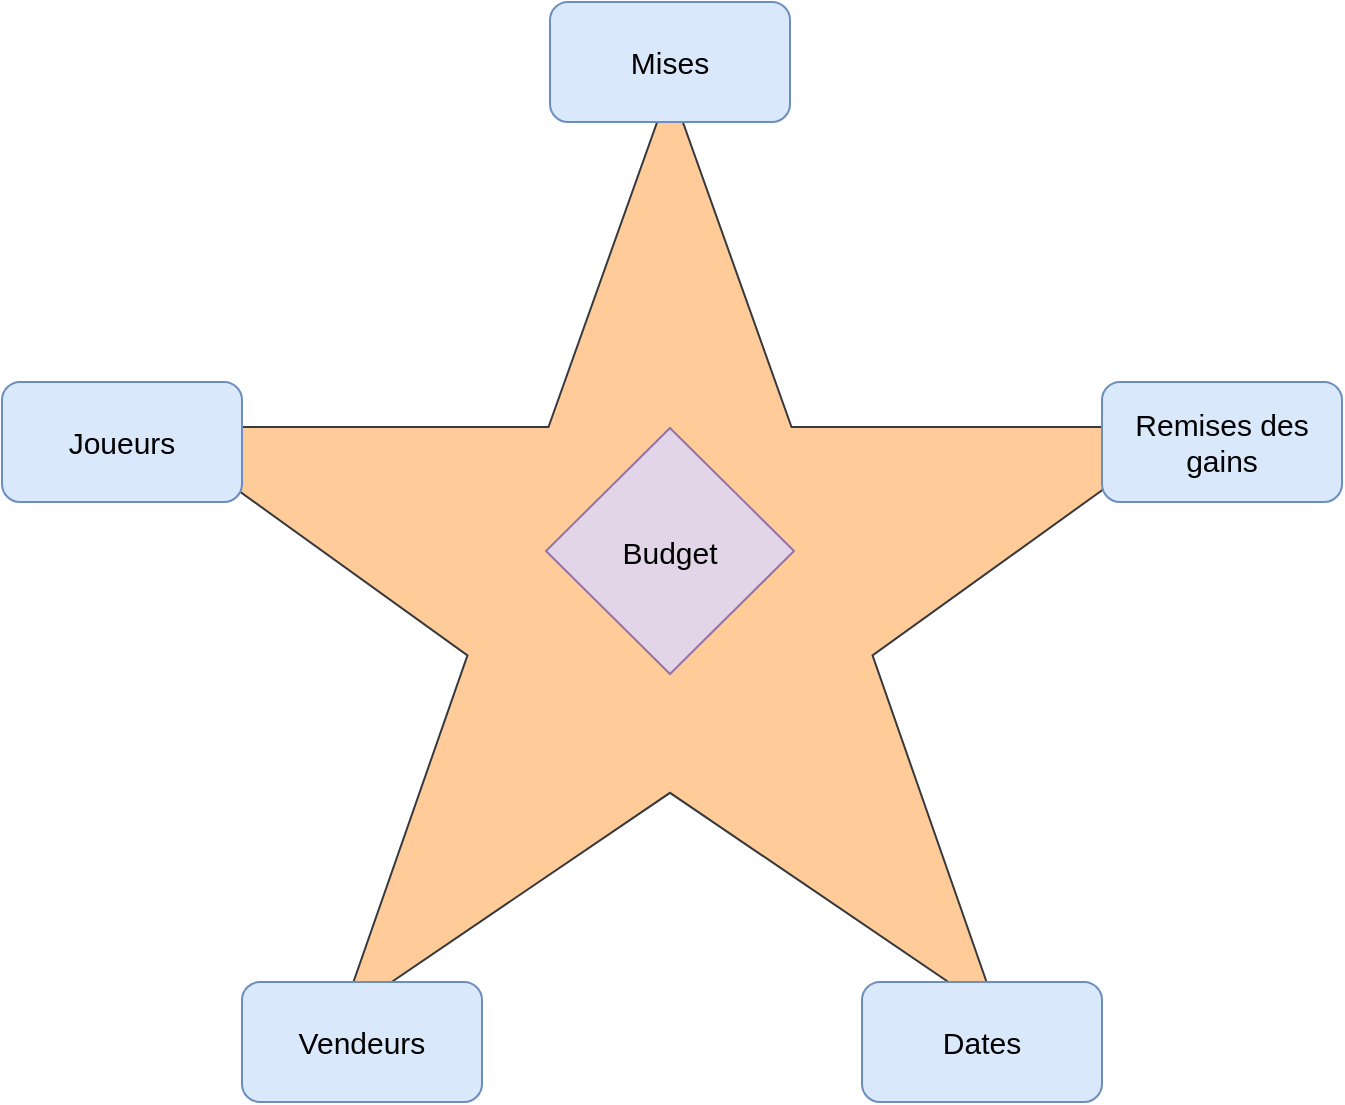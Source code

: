 <mxfile version="13.8.1" type="device" pages="3"><diagram id="HJB_dLtfTR3FHXt50hab" name="Page-1"><mxGraphModel dx="1422" dy="776" grid="1" gridSize="10" guides="1" tooltips="1" connect="1" arrows="1" fold="1" page="1" pageScale="1" pageWidth="827" pageHeight="1169" math="0" shadow="0"><root><mxCell id="0"/><mxCell id="1" parent="0"/><mxCell id="ks443IaoIHb-86FTE6MJ-1" value="" style="verticalLabelPosition=bottom;verticalAlign=top;html=1;shape=mxgraph.basic.star;fillColor=#ffcc99;strokeColor=#36393d;" parent="1" vertex="1"><mxGeometry x="154" y="352" width="520" height="465" as="geometry"/></mxCell><mxCell id="ks443IaoIHb-86FTE6MJ-3" value="Joueurs" style="rounded=1;whiteSpace=wrap;html=1;fontSize=15;fillColor=#dae8fc;strokeColor=#6c8ebf;" parent="1" vertex="1"><mxGeometry x="80" y="500" width="120" height="60" as="geometry"/></mxCell><mxCell id="ks443IaoIHb-86FTE6MJ-4" value="&lt;font style=&quot;font-size: 15px&quot;&gt;Remises des gains&lt;br&gt;&lt;/font&gt;" style="rounded=1;whiteSpace=wrap;html=1;fillColor=#dae8fc;strokeColor=#6c8ebf;" parent="1" vertex="1"><mxGeometry x="630" y="500" width="120" height="60" as="geometry"/></mxCell><mxCell id="ks443IaoIHb-86FTE6MJ-5" value="&lt;span style=&quot;font-size: 15px&quot;&gt;Mises&lt;/span&gt;" style="rounded=1;whiteSpace=wrap;html=1;fillColor=#dae8fc;strokeColor=#6c8ebf;" parent="1" vertex="1"><mxGeometry x="354" y="310" width="120" height="60" as="geometry"/></mxCell><mxCell id="ks443IaoIHb-86FTE6MJ-6" value="Vendeurs" style="rounded=1;whiteSpace=wrap;html=1;fontSize=15;fillColor=#dae8fc;strokeColor=#6c8ebf;" parent="1" vertex="1"><mxGeometry x="200" y="800" width="120" height="60" as="geometry"/></mxCell><mxCell id="ks443IaoIHb-86FTE6MJ-7" value="Dates" style="rounded=1;whiteSpace=wrap;html=1;fontSize=15;fillColor=#dae8fc;strokeColor=#6c8ebf;" parent="1" vertex="1"><mxGeometry x="510" y="800" width="120" height="60" as="geometry"/></mxCell><mxCell id="ks443IaoIHb-86FTE6MJ-8" value="Budget" style="rhombus;whiteSpace=wrap;html=1;fontSize=15;fillColor=#e1d5e7;strokeColor=#9673a6;" parent="1" vertex="1"><mxGeometry x="352" y="523" width="124" height="123" as="geometry"/></mxCell></root></mxGraphModel></diagram><diagram id="0-Fn6k_rtyeTClOeep3B" name="depot"><mxGraphModel dx="1422" dy="776" grid="1" gridSize="10" guides="1" tooltips="1" connect="1" arrows="1" fold="1" page="1" pageScale="1" pageWidth="827" pageHeight="1169" math="0" shadow="0"><root><mxCell id="gg4Fp_E7D9b72CZHn8bI-0"/><mxCell id="gg4Fp_E7D9b72CZHn8bI-1" parent="gg4Fp_E7D9b72CZHn8bI-0"/><mxCell id="gg4Fp_E7D9b72CZHn8bI-84" style="rounded=0;orthogonalLoop=1;jettySize=auto;html=1;entryX=1;entryY=0;entryDx=0;entryDy=0;endArrow=none;endFill=0;exitX=0.25;exitY=0;exitDx=0;exitDy=0;" parent="gg4Fp_E7D9b72CZHn8bI-1" source="gg4Fp_E7D9b72CZHn8bI-2" target="gg4Fp_E7D9b72CZHn8bI-25" edge="1"><mxGeometry relative="1" as="geometry"><mxPoint x="345" y="429" as="sourcePoint"/></mxGeometry></mxCell><mxCell id="gg4Fp_E7D9b72CZHn8bI-85" style="rounded=0;orthogonalLoop=1;jettySize=auto;html=1;exitX=0.75;exitY=0;exitDx=0;exitDy=0;entryX=0;entryY=0;entryDx=0;entryDy=0;endArrow=none;endFill=0;" parent="gg4Fp_E7D9b72CZHn8bI-1" source="gg4Fp_E7D9b72CZHn8bI-2" target="gg4Fp_E7D9b72CZHn8bI-56" edge="1"><mxGeometry relative="1" as="geometry"/></mxCell><mxCell id="gg4Fp_E7D9b72CZHn8bI-63" value="Date" style="swimlane;fontStyle=0;childLayout=stackLayout;horizontal=1;startSize=26;fillColor=#d0cee2;horizontalStack=0;resizeParent=1;resizeParentMax=0;resizeLast=0;collapsible=1;marginBottom=0;strokeColor=#56517e;" parent="gg4Fp_E7D9b72CZHn8bI-1" vertex="1"><mxGeometry x="620" y="750" width="190" height="234" as="geometry"/></mxCell><mxCell id="gg4Fp_E7D9b72CZHn8bI-66" value="ID Date (PK)" style="text;strokeColor=none;fillColor=none;align=left;verticalAlign=top;spacingLeft=4;spacingRight=4;overflow=hidden;rotatable=0;points=[[0,0.5],[1,0.5]];portConstraint=eastwest;" parent="gg4Fp_E7D9b72CZHn8bI-63" vertex="1"><mxGeometry y="26" width="190" height="26" as="geometry"/></mxCell><mxCell id="gg4Fp_E7D9b72CZHn8bI-4" value="Secondes" style="text;strokeColor=none;fillColor=none;align=left;verticalAlign=top;spacingLeft=4;spacingRight=4;overflow=hidden;rotatable=0;points=[[0,0.5],[1,0.5]];portConstraint=eastwest;" parent="gg4Fp_E7D9b72CZHn8bI-63" vertex="1"><mxGeometry y="52" width="190" height="26" as="geometry"/></mxCell><mxCell id="gg4Fp_E7D9b72CZHn8bI-73" value="Minutes" style="text;strokeColor=none;fillColor=none;align=left;verticalAlign=top;spacingLeft=4;spacingRight=4;overflow=hidden;rotatable=0;points=[[0,0.5],[1,0.5]];portConstraint=eastwest;" parent="gg4Fp_E7D9b72CZHn8bI-63" vertex="1"><mxGeometry y="78" width="190" height="26" as="geometry"/></mxCell><mxCell id="gg4Fp_E7D9b72CZHn8bI-74" value="Heures" style="text;strokeColor=none;fillColor=none;align=left;verticalAlign=top;spacingLeft=4;spacingRight=4;overflow=hidden;rotatable=0;points=[[0,0.5],[1,0.5]];portConstraint=eastwest;" parent="gg4Fp_E7D9b72CZHn8bI-63" vertex="1"><mxGeometry y="104" width="190" height="26" as="geometry"/></mxCell><mxCell id="gg4Fp_E7D9b72CZHn8bI-75" value="Jour" style="text;strokeColor=none;fillColor=none;align=left;verticalAlign=top;spacingLeft=4;spacingRight=4;overflow=hidden;rotatable=0;points=[[0,0.5],[1,0.5]];portConstraint=eastwest;" parent="gg4Fp_E7D9b72CZHn8bI-63" vertex="1"><mxGeometry y="130" width="190" height="26" as="geometry"/></mxCell><mxCell id="gg4Fp_E7D9b72CZHn8bI-5" value="Mois" style="text;strokeColor=none;fillColor=none;align=left;verticalAlign=top;spacingLeft=4;spacingRight=4;overflow=hidden;rotatable=0;points=[[0,0.5],[1,0.5]];portConstraint=eastwest;" parent="gg4Fp_E7D9b72CZHn8bI-63" vertex="1"><mxGeometry y="156" width="190" height="26" as="geometry"/></mxCell><mxCell id="gg4Fp_E7D9b72CZHn8bI-67" value="Année" style="text;strokeColor=none;fillColor=none;align=left;verticalAlign=top;spacingLeft=4;spacingRight=4;overflow=hidden;rotatable=0;points=[[0,0.5],[1,0.5]];portConstraint=eastwest;" parent="gg4Fp_E7D9b72CZHn8bI-63" vertex="1"><mxGeometry y="182" width="190" height="26" as="geometry"/></mxCell><mxCell id="gg4Fp_E7D9b72CZHn8bI-78" value="Fuseau" style="text;strokeColor=none;fillColor=none;align=left;verticalAlign=top;spacingLeft=4;spacingRight=4;overflow=hidden;rotatable=0;points=[[0,0.5],[1,0.5]];portConstraint=eastwest;" parent="gg4Fp_E7D9b72CZHn8bI-63" vertex="1"><mxGeometry y="208" width="190" height="26" as="geometry"/></mxCell><mxCell id="gg4Fp_E7D9b72CZHn8bI-82" style="rounded=0;orthogonalLoop=1;jettySize=auto;html=1;entryX=1;entryY=0;entryDx=0;entryDy=0;endArrow=none;endFill=0;exitX=0.25;exitY=1;exitDx=0;exitDy=0;exitPerimeter=0;" parent="gg4Fp_E7D9b72CZHn8bI-1" source="gg4Fp_E7D9b72CZHn8bI-22" target="gg4Fp_E7D9b72CZHn8bI-42" edge="1"><mxGeometry relative="1" as="geometry"/></mxCell><mxCell id="gg4Fp_E7D9b72CZHn8bI-83" style="rounded=0;orthogonalLoop=1;jettySize=auto;html=1;entryX=0;entryY=0;entryDx=0;entryDy=0;endArrow=none;endFill=0;exitX=0.746;exitY=1;exitDx=0;exitDy=0;exitPerimeter=0;" parent="gg4Fp_E7D9b72CZHn8bI-1" source="gg4Fp_E7D9b72CZHn8bI-22" target="gg4Fp_E7D9b72CZHn8bI-63" edge="1"><mxGeometry relative="1" as="geometry"/></mxCell><mxCell id="gg4Fp_E7D9b72CZHn8bI-42" value="Promotion" style="swimlane;fontStyle=0;childLayout=stackLayout;horizontal=1;startSize=26;fillColor=#d0cee2;horizontalStack=0;resizeParent=1;resizeParentMax=0;resizeLast=0;collapsible=1;marginBottom=0;strokeColor=#56517e;" parent="gg4Fp_E7D9b72CZHn8bI-1" vertex="1"><mxGeometry x="40" y="750" width="190" height="182" as="geometry"/></mxCell><mxCell id="gg4Fp_E7D9b72CZHn8bI-52" value="ID Promotion (PK)" style="text;strokeColor=none;fillColor=none;align=left;verticalAlign=top;spacingLeft=4;spacingRight=4;overflow=hidden;rotatable=0;points=[[0,0.5],[1,0.5]];portConstraint=eastwest;" parent="gg4Fp_E7D9b72CZHn8bI-42" vertex="1"><mxGeometry y="26" width="190" height="26" as="geometry"/></mxCell><mxCell id="gg4Fp_E7D9b72CZHn8bI-9" value="Nom" style="text;strokeColor=none;fillColor=none;align=left;verticalAlign=top;spacingLeft=4;spacingRight=4;overflow=hidden;rotatable=0;points=[[0,0.5],[1,0.5]];portConstraint=eastwest;" parent="gg4Fp_E7D9b72CZHn8bI-42" vertex="1"><mxGeometry y="52" width="190" height="26" as="geometry"/></mxCell><mxCell id="gg4Fp_E7D9b72CZHn8bI-53" value="Reduction" style="text;strokeColor=none;fillColor=none;align=left;verticalAlign=top;spacingLeft=4;spacingRight=4;overflow=hidden;rotatable=0;points=[[0,0.5],[1,0.5]];portConstraint=eastwest;" parent="gg4Fp_E7D9b72CZHn8bI-42" vertex="1"><mxGeometry y="78" width="190" height="26" as="geometry"/></mxCell><mxCell id="gg4Fp_E7D9b72CZHn8bI-68" value="Type Reduction" style="text;strokeColor=none;fillColor=none;align=left;verticalAlign=top;spacingLeft=4;spacingRight=4;overflow=hidden;rotatable=0;points=[[0,0.5],[1,0.5]];portConstraint=eastwest;" parent="gg4Fp_E7D9b72CZHn8bI-42" vertex="1"><mxGeometry y="104" width="190" height="26" as="geometry"/></mxCell><mxCell id="gg4Fp_E7D9b72CZHn8bI-54" value="Date Début" style="text;strokeColor=none;fillColor=none;align=left;verticalAlign=top;spacingLeft=4;spacingRight=4;overflow=hidden;rotatable=0;points=[[0,0.5],[1,0.5]];portConstraint=eastwest;" parent="gg4Fp_E7D9b72CZHn8bI-42" vertex="1"><mxGeometry y="130" width="190" height="26" as="geometry"/></mxCell><mxCell id="gg4Fp_E7D9b72CZHn8bI-55" value="Date Fin" style="text;strokeColor=none;fillColor=none;align=left;verticalAlign=top;spacingLeft=4;spacingRight=4;overflow=hidden;rotatable=0;points=[[0,0.5],[1,0.5]];portConstraint=eastwest;" parent="gg4Fp_E7D9b72CZHn8bI-42" vertex="1"><mxGeometry y="156" width="190" height="26" as="geometry"/></mxCell><mxCell id="gg4Fp_E7D9b72CZHn8bI-2" value="Depot" style="swimlane;fontStyle=0;childLayout=stackLayout;horizontal=1;startSize=26;fillColor=#fad7ac;horizontalStack=0;resizeParent=1;resizeParentMax=0;resizeLast=0;collapsible=1;marginBottom=0;strokeColor=#b46504;" parent="gg4Fp_E7D9b72CZHn8bI-1" vertex="1"><mxGeometry x="319" y="507" width="190" height="156" as="geometry"/></mxCell><mxCell id="gg4Fp_E7D9b72CZHn8bI-3" value="ID Date (FK)" style="text;strokeColor=none;fillColor=none;align=left;verticalAlign=top;spacingLeft=4;spacingRight=4;overflow=hidden;rotatable=0;points=[[0,0.5],[1,0.5]];portConstraint=eastwest;" parent="gg4Fp_E7D9b72CZHn8bI-2" vertex="1"><mxGeometry y="26" width="190" height="26" as="geometry"/></mxCell><mxCell id="gg4Fp_E7D9b72CZHn8bI-8" value="ID Promotion (FK)" style="text;strokeColor=none;fillColor=none;align=left;verticalAlign=top;spacingLeft=4;spacingRight=4;overflow=hidden;rotatable=0;points=[[0,0.5],[1,0.5]];portConstraint=eastwest;" parent="gg4Fp_E7D9b72CZHn8bI-2" vertex="1"><mxGeometry y="52" width="190" height="26" as="geometry"/></mxCell><mxCell id="gg4Fp_E7D9b72CZHn8bI-11" value="ID TypePaiement (FK)" style="text;strokeColor=none;fillColor=none;align=left;verticalAlign=top;spacingLeft=4;spacingRight=4;overflow=hidden;rotatable=0;points=[[0,0.5],[1,0.5]];portConstraint=eastwest;" parent="gg4Fp_E7D9b72CZHn8bI-2" vertex="1"><mxGeometry y="78" width="190" height="26" as="geometry"/></mxCell><mxCell id="gg4Fp_E7D9b72CZHn8bI-10" value="ID Joueur (FK)" style="text;strokeColor=none;fillColor=none;align=left;verticalAlign=top;spacingLeft=4;spacingRight=4;overflow=hidden;rotatable=0;points=[[0,0.5],[1,0.5]];portConstraint=eastwest;" parent="gg4Fp_E7D9b72CZHn8bI-2" vertex="1"><mxGeometry y="104" width="190" height="26" as="geometry"/></mxCell><mxCell id="gg4Fp_E7D9b72CZHn8bI-22" value="Quantité" style="text;strokeColor=none;fillColor=none;align=left;verticalAlign=top;spacingLeft=4;spacingRight=4;overflow=hidden;rotatable=0;points=[[0,0.5],[1,0.5]];portConstraint=eastwest;" parent="gg4Fp_E7D9b72CZHn8bI-2" vertex="1"><mxGeometry y="130" width="190" height="26" as="geometry"/></mxCell><mxCell id="gg4Fp_E7D9b72CZHn8bI-25" value="Joueur" style="swimlane;fontStyle=0;childLayout=stackLayout;horizontal=1;startSize=26;fillColor=#d0cee2;horizontalStack=0;resizeParent=1;resizeParentMax=0;resizeLast=0;collapsible=1;marginBottom=0;strokeColor=#56517e;" parent="gg4Fp_E7D9b72CZHn8bI-1" vertex="1"><mxGeometry x="40" y="221" width="170" height="364" as="geometry"/></mxCell><mxCell id="gg4Fp_E7D9b72CZHn8bI-31" value="ID Joueur (PK)" style="text;strokeColor=none;fillColor=none;align=left;verticalAlign=top;spacingLeft=4;spacingRight=4;overflow=hidden;rotatable=0;points=[[0,0.5],[1,0.5]];portConstraint=eastwest;" parent="gg4Fp_E7D9b72CZHn8bI-25" vertex="1"><mxGeometry y="26" width="170" height="26" as="geometry"/></mxCell><mxCell id="gg4Fp_E7D9b72CZHn8bI-80" value="Nom" style="text;strokeColor=none;fillColor=none;align=left;verticalAlign=top;spacingLeft=4;spacingRight=4;overflow=hidden;rotatable=0;points=[[0,0.5],[1,0.5]];portConstraint=eastwest;" parent="gg4Fp_E7D9b72CZHn8bI-25" vertex="1"><mxGeometry y="52" width="170" height="26" as="geometry"/></mxCell><mxCell id="gg4Fp_E7D9b72CZHn8bI-79" value="Prénom" style="text;strokeColor=none;fillColor=none;align=left;verticalAlign=top;spacingLeft=4;spacingRight=4;overflow=hidden;rotatable=0;points=[[0,0.5],[1,0.5]];portConstraint=eastwest;" parent="gg4Fp_E7D9b72CZHn8bI-25" vertex="1"><mxGeometry y="78" width="170" height="26" as="geometry"/></mxCell><mxCell id="gg4Fp_E7D9b72CZHn8bI-81" value="Pseudo" style="text;strokeColor=none;fillColor=none;align=left;verticalAlign=top;spacingLeft=4;spacingRight=4;overflow=hidden;rotatable=0;points=[[0,0.5],[1,0.5]];portConstraint=eastwest;" parent="gg4Fp_E7D9b72CZHn8bI-25" vertex="1"><mxGeometry y="104" width="170" height="26" as="geometry"/></mxCell><mxCell id="gg4Fp_E7D9b72CZHn8bI-21" value="Type //Normal - VIP" style="text;strokeColor=none;fillColor=none;align=left;verticalAlign=top;spacingLeft=4;spacingRight=4;overflow=hidden;rotatable=0;points=[[0,0.5],[1,0.5]];portConstraint=eastwest;" parent="gg4Fp_E7D9b72CZHn8bI-25" vertex="1"><mxGeometry y="130" width="170" height="26" as="geometry"/></mxCell><mxCell id="gg4Fp_E7D9b72CZHn8bI-18" value="Email " style="text;strokeColor=none;fillColor=none;align=left;verticalAlign=top;spacingLeft=4;spacingRight=4;overflow=hidden;rotatable=0;points=[[0,0.5],[1,0.5]];portConstraint=eastwest;" parent="gg4Fp_E7D9b72CZHn8bI-25" vertex="1"><mxGeometry y="156" width="170" height="26" as="geometry"/></mxCell><mxCell id="gg4Fp_E7D9b72CZHn8bI-15" value="Date Naissance" style="text;strokeColor=none;fillColor=none;align=left;verticalAlign=top;spacingLeft=4;spacingRight=4;overflow=hidden;rotatable=0;points=[[0,0.5],[1,0.5]];portConstraint=eastwest;" parent="gg4Fp_E7D9b72CZHn8bI-25" vertex="1"><mxGeometry y="182" width="170" height="26" as="geometry"/></mxCell><mxCell id="gg4Fp_E7D9b72CZHn8bI-19" value="Age" style="text;strokeColor=none;fillColor=none;align=left;verticalAlign=top;spacingLeft=4;spacingRight=4;overflow=hidden;rotatable=0;points=[[0,0.5],[1,0.5]];portConstraint=eastwest;" parent="gg4Fp_E7D9b72CZHn8bI-25" vertex="1"><mxGeometry y="208" width="170" height="26" as="geometry"/></mxCell><mxCell id="gg4Fp_E7D9b72CZHn8bI-41" value="Adresse" style="text;strokeColor=none;fillColor=none;align=left;verticalAlign=top;spacingLeft=4;spacingRight=4;overflow=hidden;rotatable=0;points=[[0,0.5],[1,0.5]];portConstraint=eastwest;" parent="gg4Fp_E7D9b72CZHn8bI-25" vertex="1"><mxGeometry y="234" width="170" height="26" as="geometry"/></mxCell><mxCell id="gg4Fp_E7D9b72CZHn8bI-16" value="Ville" style="text;strokeColor=none;fillColor=none;align=left;verticalAlign=top;spacingLeft=4;spacingRight=4;overflow=hidden;rotatable=0;points=[[0,0.5],[1,0.5]];portConstraint=eastwest;" parent="gg4Fp_E7D9b72CZHn8bI-25" vertex="1"><mxGeometry y="260" width="170" height="26" as="geometry"/></mxCell><mxCell id="gg4Fp_E7D9b72CZHn8bI-17" value="Pays" style="text;strokeColor=none;fillColor=none;align=left;verticalAlign=top;spacingLeft=4;spacingRight=4;overflow=hidden;rotatable=0;points=[[0,0.5],[1,0.5]];portConstraint=eastwest;" parent="gg4Fp_E7D9b72CZHn8bI-25" vertex="1"><mxGeometry y="286" width="170" height="26" as="geometry"/></mxCell><mxCell id="gg4Fp_E7D9b72CZHn8bI-20" value="Haut Fait" style="text;strokeColor=none;fillColor=none;align=left;verticalAlign=top;spacingLeft=4;spacingRight=4;overflow=hidden;rotatable=0;points=[[0,0.5],[1,0.5]];portConstraint=eastwest;" parent="gg4Fp_E7D9b72CZHn8bI-25" vertex="1"><mxGeometry y="312" width="170" height="26" as="geometry"/></mxCell><mxCell id="gg4Fp_E7D9b72CZHn8bI-62" value="Coordonnée Bancaire" style="text;strokeColor=none;fillColor=none;align=left;verticalAlign=top;spacingLeft=4;spacingRight=4;overflow=hidden;rotatable=0;points=[[0,0.5],[1,0.5]];portConstraint=eastwest;" parent="gg4Fp_E7D9b72CZHn8bI-25" vertex="1"><mxGeometry y="338" width="170" height="26" as="geometry"/></mxCell><mxCell id="gg4Fp_E7D9b72CZHn8bI-56" value="TypePaiement" style="swimlane;fontStyle=0;childLayout=stackLayout;horizontal=1;startSize=26;fillColor=#d0cee2;horizontalStack=0;resizeParent=1;resizeParentMax=0;resizeLast=0;collapsible=1;marginBottom=0;strokeColor=#56517e;" parent="gg4Fp_E7D9b72CZHn8bI-1" vertex="1"><mxGeometry x="620" y="221" width="190" height="182" as="geometry"/></mxCell><mxCell id="gg4Fp_E7D9b72CZHn8bI-58" value="ID TypePaiement (PK)" style="text;strokeColor=none;fillColor=none;align=left;verticalAlign=top;spacingLeft=4;spacingRight=4;overflow=hidden;rotatable=0;points=[[0,0.5],[1,0.5]];portConstraint=eastwest;" parent="gg4Fp_E7D9b72CZHn8bI-56" vertex="1"><mxGeometry y="26" width="190" height="26" as="geometry"/></mxCell><mxCell id="gg4Fp_E7D9b72CZHn8bI-69" value="Type" style="text;strokeColor=none;fillColor=none;align=left;verticalAlign=top;spacingLeft=4;spacingRight=4;overflow=hidden;rotatable=0;points=[[0,0.5],[1,0.5]];portConstraint=eastwest;" parent="gg4Fp_E7D9b72CZHn8bI-56" vertex="1"><mxGeometry y="52" width="190" height="26" as="geometry"/></mxCell><mxCell id="gg4Fp_E7D9b72CZHn8bI-76" value="Taxe" style="text;strokeColor=none;fillColor=none;align=left;verticalAlign=top;spacingLeft=4;spacingRight=4;overflow=hidden;rotatable=0;points=[[0,0.5],[1,0.5]];portConstraint=eastwest;" parent="gg4Fp_E7D9b72CZHn8bI-56" vertex="1"><mxGeometry y="78" width="190" height="26" as="geometry"/></mxCell><mxCell id="gg4Fp_E7D9b72CZHn8bI-71" value="Montant Min" style="text;strokeColor=none;fillColor=none;align=left;verticalAlign=top;spacingLeft=4;spacingRight=4;overflow=hidden;rotatable=0;points=[[0,0.5],[1,0.5]];portConstraint=eastwest;" parent="gg4Fp_E7D9b72CZHn8bI-56" vertex="1"><mxGeometry y="104" width="190" height="26" as="geometry"/></mxCell><mxCell id="gg4Fp_E7D9b72CZHn8bI-72" value="Montant Max" style="text;strokeColor=none;fillColor=none;align=left;verticalAlign=top;spacingLeft=4;spacingRight=4;overflow=hidden;rotatable=0;points=[[0,0.5],[1,0.5]];portConstraint=eastwest;" parent="gg4Fp_E7D9b72CZHn8bI-56" vertex="1"><mxGeometry y="130" width="190" height="26" as="geometry"/></mxCell><mxCell id="gg4Fp_E7D9b72CZHn8bI-77" value="Forme Monetaire" style="text;strokeColor=none;fillColor=none;align=left;verticalAlign=top;spacingLeft=4;spacingRight=4;overflow=hidden;rotatable=0;points=[[0,0.5],[1,0.5]];portConstraint=eastwest;" parent="gg4Fp_E7D9b72CZHn8bI-56" vertex="1"><mxGeometry y="156" width="190" height="26" as="geometry"/></mxCell></root></mxGraphModel></diagram><diagram id="oZmL4RfIfHULFRG1wlIO" name="inscription"><mxGraphModel dx="2031" dy="1003" grid="1" gridSize="10" guides="1" tooltips="1" connect="1" arrows="1" fold="1" page="1" pageScale="1" pageWidth="827" pageHeight="1169" math="0" shadow="0"><root><mxCell id="5ZHzz1r7UgFiDqYj8SBV-0"/><mxCell id="5ZHzz1r7UgFiDqYj8SBV-1" parent="5ZHzz1r7UgFiDqYj8SBV-0"/><mxCell id="ujgf4Dt5j3HNyQNTUHKq-0" style="rounded=0;orthogonalLoop=1;jettySize=auto;html=1;entryX=1;entryY=0;entryDx=0;entryDy=0;endArrow=none;endFill=0;exitX=0.25;exitY=0;exitDx=0;exitDy=0;" parent="5ZHzz1r7UgFiDqYj8SBV-1" source="ujgf4Dt5j3HNyQNTUHKq-2" target="OH-T-yIyhn9tFSfGIX4i-0" edge="1"><mxGeometry relative="1" as="geometry"><mxPoint x="339" y="393" as="sourcePoint"/><mxPoint x="234" y="314" as="targetPoint"/></mxGeometry></mxCell><mxCell id="ujgf4Dt5j3HNyQNTUHKq-1" style="rounded=0;orthogonalLoop=1;jettySize=auto;html=1;exitX=0.75;exitY=0;exitDx=0;exitDy=0;entryX=0;entryY=0;entryDx=0;entryDy=0;endArrow=none;endFill=0;" parent="5ZHzz1r7UgFiDqYj8SBV-1" source="ujgf4Dt5j3HNyQNTUHKq-2" target="ujgf4Dt5j3HNyQNTUHKq-8" edge="1"><mxGeometry relative="1" as="geometry"/></mxCell><mxCell id="ELVpSqub6kKCoM7HmPYB-9" style="rounded=0;orthogonalLoop=1;jettySize=auto;html=1;entryX=1;entryY=0;entryDx=0;entryDy=0;endArrow=none;endFill=0;exitX=0.25;exitY=0.982;exitDx=0;exitDy=0;exitPerimeter=0;" parent="5ZHzz1r7UgFiDqYj8SBV-1" source="ujgf4Dt5j3HNyQNTUHKq-6" target="tPN02Mq5vkt0jf3XOKTz-0" edge="1"><mxGeometry relative="1" as="geometry"><mxPoint x="359.55" y="627.0" as="sourcePoint"/><mxPoint x="234.0" y="724" as="targetPoint"/></mxGeometry></mxCell><mxCell id="ELVpSqub6kKCoM7HmPYB-10" style="rounded=0;orthogonalLoop=1;jettySize=auto;html=1;entryX=0;entryY=0;entryDx=0;entryDy=0;endArrow=none;endFill=0;exitX=0.751;exitY=1;exitDx=0;exitDy=0;exitPerimeter=0;" parent="5ZHzz1r7UgFiDqYj8SBV-1" source="ujgf4Dt5j3HNyQNTUHKq-6" target="vtYYuHjflzbMYYVbE-rd-0" edge="1"><mxGeometry relative="1" as="geometry"><mxPoint x="455.12" y="627.0" as="sourcePoint"/><mxPoint x="594" y="724" as="targetPoint"/></mxGeometry></mxCell><mxCell id="ujgf4Dt5j3HNyQNTUHKq-2" value="Inscription" style="swimlane;fontStyle=0;childLayout=stackLayout;horizontal=1;startSize=26;fillColor=#fad7ac;horizontalStack=0;resizeParent=1;resizeParentMax=0;resizeLast=0;collapsible=1;marginBottom=0;strokeColor=#b46504;" parent="5ZHzz1r7UgFiDqYj8SBV-1" vertex="1"><mxGeometry x="312.5" y="484" width="190" height="130" as="geometry"/></mxCell><mxCell id="ujgf4Dt5j3HNyQNTUHKq-3" value="ID Date (FK)" style="text;strokeColor=none;fillColor=none;align=left;verticalAlign=top;spacingLeft=4;spacingRight=4;overflow=hidden;rotatable=0;points=[[0,0.5],[1,0.5]];portConstraint=eastwest;" parent="ujgf4Dt5j3HNyQNTUHKq-2" vertex="1"><mxGeometry y="26" width="190" height="26" as="geometry"/></mxCell><mxCell id="ujgf4Dt5j3HNyQNTUHKq-4" value="ID Promotion (FK)" style="text;strokeColor=none;fillColor=none;align=left;verticalAlign=top;spacingLeft=4;spacingRight=4;overflow=hidden;rotatable=0;points=[[0,0.5],[1,0.5]];portConstraint=eastwest;" parent="ujgf4Dt5j3HNyQNTUHKq-2" vertex="1"><mxGeometry y="52" width="190" height="26" as="geometry"/></mxCell><mxCell id="ujgf4Dt5j3HNyQNTUHKq-5" value="ID Evenement (FK)" style="text;strokeColor=none;fillColor=none;align=left;verticalAlign=top;spacingLeft=4;spacingRight=4;overflow=hidden;rotatable=0;points=[[0,0.5],[1,0.5]];portConstraint=eastwest;" parent="ujgf4Dt5j3HNyQNTUHKq-2" vertex="1"><mxGeometry y="78" width="190" height="26" as="geometry"/></mxCell><mxCell id="ujgf4Dt5j3HNyQNTUHKq-6" value="ID Joueur (FK)" style="text;strokeColor=none;fillColor=none;align=left;verticalAlign=top;spacingLeft=4;spacingRight=4;overflow=hidden;rotatable=0;points=[[0,0.5],[1,0.5]];portConstraint=eastwest;" parent="ujgf4Dt5j3HNyQNTUHKq-2" vertex="1"><mxGeometry y="104" width="190" height="26" as="geometry"/></mxCell><mxCell id="OH-T-yIyhn9tFSfGIX4i-0" value="Joueur" style="swimlane;fontStyle=0;childLayout=stackLayout;horizontal=1;startSize=26;fillColor=#d0cee2;horizontalStack=0;resizeParent=1;resizeParentMax=0;resizeLast=0;collapsible=1;marginBottom=0;strokeColor=#56517e;" vertex="1" parent="5ZHzz1r7UgFiDqYj8SBV-1"><mxGeometry x="44" y="80" width="196" height="364" as="geometry"/></mxCell><mxCell id="OH-T-yIyhn9tFSfGIX4i-1" value="ID Joueur (PK)" style="text;strokeColor=none;fillColor=none;align=left;verticalAlign=top;spacingLeft=4;spacingRight=4;overflow=hidden;rotatable=0;points=[[0,0.5],[1,0.5]];portConstraint=eastwest;" vertex="1" parent="OH-T-yIyhn9tFSfGIX4i-0"><mxGeometry y="26" width="196" height="26" as="geometry"/></mxCell><mxCell id="OH-T-yIyhn9tFSfGIX4i-2" value="Nom" style="text;strokeColor=none;fillColor=none;align=left;verticalAlign=top;spacingLeft=4;spacingRight=4;overflow=hidden;rotatable=0;points=[[0,0.5],[1,0.5]];portConstraint=eastwest;" vertex="1" parent="OH-T-yIyhn9tFSfGIX4i-0"><mxGeometry y="52" width="196" height="26" as="geometry"/></mxCell><mxCell id="OH-T-yIyhn9tFSfGIX4i-3" value="Prénom" style="text;strokeColor=none;fillColor=none;align=left;verticalAlign=top;spacingLeft=4;spacingRight=4;overflow=hidden;rotatable=0;points=[[0,0.5],[1,0.5]];portConstraint=eastwest;" vertex="1" parent="OH-T-yIyhn9tFSfGIX4i-0"><mxGeometry y="78" width="196" height="26" as="geometry"/></mxCell><mxCell id="OH-T-yIyhn9tFSfGIX4i-4" value="Pseudo" style="text;strokeColor=none;fillColor=none;align=left;verticalAlign=top;spacingLeft=4;spacingRight=4;overflow=hidden;rotatable=0;points=[[0,0.5],[1,0.5]];portConstraint=eastwest;" vertex="1" parent="OH-T-yIyhn9tFSfGIX4i-0"><mxGeometry y="104" width="196" height="26" as="geometry"/></mxCell><mxCell id="OH-T-yIyhn9tFSfGIX4i-5" value="Type //Normal - VIP" style="text;strokeColor=none;fillColor=none;align=left;verticalAlign=top;spacingLeft=4;spacingRight=4;overflow=hidden;rotatable=0;points=[[0,0.5],[1,0.5]];portConstraint=eastwest;" vertex="1" parent="OH-T-yIyhn9tFSfGIX4i-0"><mxGeometry y="130" width="196" height="26" as="geometry"/></mxCell><mxCell id="OH-T-yIyhn9tFSfGIX4i-6" value="Email " style="text;strokeColor=none;fillColor=none;align=left;verticalAlign=top;spacingLeft=4;spacingRight=4;overflow=hidden;rotatable=0;points=[[0,0.5],[1,0.5]];portConstraint=eastwest;" vertex="1" parent="OH-T-yIyhn9tFSfGIX4i-0"><mxGeometry y="156" width="196" height="26" as="geometry"/></mxCell><mxCell id="OH-T-yIyhn9tFSfGIX4i-7" value="Date Naissance" style="text;strokeColor=none;fillColor=none;align=left;verticalAlign=top;spacingLeft=4;spacingRight=4;overflow=hidden;rotatable=0;points=[[0,0.5],[1,0.5]];portConstraint=eastwest;" vertex="1" parent="OH-T-yIyhn9tFSfGIX4i-0"><mxGeometry y="182" width="196" height="26" as="geometry"/></mxCell><mxCell id="OH-T-yIyhn9tFSfGIX4i-8" value="Age" style="text;strokeColor=none;fillColor=none;align=left;verticalAlign=top;spacingLeft=4;spacingRight=4;overflow=hidden;rotatable=0;points=[[0,0.5],[1,0.5]];portConstraint=eastwest;" vertex="1" parent="OH-T-yIyhn9tFSfGIX4i-0"><mxGeometry y="208" width="196" height="26" as="geometry"/></mxCell><mxCell id="OH-T-yIyhn9tFSfGIX4i-9" value="Adresse" style="text;strokeColor=none;fillColor=none;align=left;verticalAlign=top;spacingLeft=4;spacingRight=4;overflow=hidden;rotatable=0;points=[[0,0.5],[1,0.5]];portConstraint=eastwest;" vertex="1" parent="OH-T-yIyhn9tFSfGIX4i-0"><mxGeometry y="234" width="196" height="26" as="geometry"/></mxCell><mxCell id="OH-T-yIyhn9tFSfGIX4i-10" value="Ville" style="text;strokeColor=none;fillColor=none;align=left;verticalAlign=top;spacingLeft=4;spacingRight=4;overflow=hidden;rotatable=0;points=[[0,0.5],[1,0.5]];portConstraint=eastwest;" vertex="1" parent="OH-T-yIyhn9tFSfGIX4i-0"><mxGeometry y="260" width="196" height="26" as="geometry"/></mxCell><mxCell id="OH-T-yIyhn9tFSfGIX4i-11" value="Pays" style="text;strokeColor=none;fillColor=none;align=left;verticalAlign=top;spacingLeft=4;spacingRight=4;overflow=hidden;rotatable=0;points=[[0,0.5],[1,0.5]];portConstraint=eastwest;" vertex="1" parent="OH-T-yIyhn9tFSfGIX4i-0"><mxGeometry y="286" width="196" height="26" as="geometry"/></mxCell><mxCell id="OH-T-yIyhn9tFSfGIX4i-12" value="Haut Fait" style="text;strokeColor=none;fillColor=none;align=left;verticalAlign=top;spacingLeft=4;spacingRight=4;overflow=hidden;rotatable=0;points=[[0,0.5],[1,0.5]];portConstraint=eastwest;" vertex="1" parent="OH-T-yIyhn9tFSfGIX4i-0"><mxGeometry y="312" width="196" height="26" as="geometry"/></mxCell><mxCell id="OH-T-yIyhn9tFSfGIX4i-13" value="Coordonnée Bancaire" style="text;strokeColor=none;fillColor=none;align=left;verticalAlign=top;spacingLeft=4;spacingRight=4;overflow=hidden;rotatable=0;points=[[0,0.5],[1,0.5]];portConstraint=eastwest;" vertex="1" parent="OH-T-yIyhn9tFSfGIX4i-0"><mxGeometry y="338" width="196" height="26" as="geometry"/></mxCell><mxCell id="ujgf4Dt5j3HNyQNTUHKq-8" value="Evenement" style="swimlane;fontStyle=0;childLayout=stackLayout;horizontal=1;startSize=26;fillColor=#d0cee2;horizontalStack=0;resizeParent=1;resizeParentMax=0;resizeLast=0;collapsible=1;marginBottom=0;strokeColor=#56517e;" parent="5ZHzz1r7UgFiDqYj8SBV-1" vertex="1"><mxGeometry x="580" y="80" width="190" height="312" as="geometry"/></mxCell><mxCell id="ujgf4Dt5j3HNyQNTUHKq-9" value="ID Evenement (PK)" style="text;strokeColor=none;fillColor=none;align=left;verticalAlign=top;spacingLeft=4;spacingRight=4;overflow=hidden;rotatable=0;points=[[0,0.5],[1,0.5]];portConstraint=eastwest;" parent="ujgf4Dt5j3HNyQNTUHKq-8" vertex="1"><mxGeometry y="26" width="190" height="26" as="geometry"/></mxCell><mxCell id="ujgf4Dt5j3HNyQNTUHKq-48" value="Organisateur" style="text;strokeColor=none;fillColor=none;align=left;verticalAlign=top;spacingLeft=4;spacingRight=4;overflow=hidden;rotatable=0;points=[[0,0.5],[1,0.5]];portConstraint=eastwest;" parent="ujgf4Dt5j3HNyQNTUHKq-8" vertex="1"><mxGeometry y="52" width="190" height="26" as="geometry"/></mxCell><mxCell id="y5w7iwELhnXMnab2x5yh-0" value="Nombre Joueurs Inscrits" style="text;strokeColor=none;fillColor=none;align=left;verticalAlign=top;spacingLeft=4;spacingRight=4;overflow=hidden;rotatable=0;points=[[0,0.5],[1,0.5]];portConstraint=eastwest;" vertex="1" parent="ujgf4Dt5j3HNyQNTUHKq-8"><mxGeometry y="78" width="190" height="26" as="geometry"/></mxCell><mxCell id="ujgf4Dt5j3HNyQNTUHKq-49" value="Nombre Max Joueurs" style="text;strokeColor=none;fillColor=none;align=left;verticalAlign=top;spacingLeft=4;spacingRight=4;overflow=hidden;rotatable=0;points=[[0,0.5],[1,0.5]];portConstraint=eastwest;" parent="ujgf4Dt5j3HNyQNTUHKq-8" vertex="1"><mxGeometry y="104" width="190" height="26" as="geometry"/></mxCell><mxCell id="ujgf4Dt5j3HNyQNTUHKq-50" value="Cash Prize" style="text;strokeColor=none;fillColor=none;align=left;verticalAlign=top;spacingLeft=4;spacingRight=4;overflow=hidden;rotatable=0;points=[[0,0.5],[1,0.5]];portConstraint=eastwest;" parent="ujgf4Dt5j3HNyQNTUHKq-8" vertex="1"><mxGeometry y="130" width="190" height="26" as="geometry"/></mxCell><mxCell id="ujgf4Dt5j3HNyQNTUHKq-51" value="Prix D'inscription" style="text;strokeColor=none;fillColor=none;align=left;verticalAlign=top;spacingLeft=4;spacingRight=4;overflow=hidden;rotatable=0;points=[[0,0.5],[1,0.5]];portConstraint=eastwest;" parent="ujgf4Dt5j3HNyQNTUHKq-8" vertex="1"><mxGeometry y="156" width="190" height="26" as="geometry"/></mxCell><mxCell id="OH-T-yIyhn9tFSfGIX4i-15" value="Date Début" style="text;strokeColor=none;fillColor=none;align=left;verticalAlign=top;spacingLeft=4;spacingRight=4;overflow=hidden;rotatable=0;points=[[0,0.5],[1,0.5]];portConstraint=eastwest;" vertex="1" parent="ujgf4Dt5j3HNyQNTUHKq-8"><mxGeometry y="182" width="190" height="26" as="geometry"/></mxCell><mxCell id="OH-T-yIyhn9tFSfGIX4i-16" value="Date Fin" style="text;strokeColor=none;fillColor=none;align=left;verticalAlign=top;spacingLeft=4;spacingRight=4;overflow=hidden;rotatable=0;points=[[0,0.5],[1,0.5]];portConstraint=eastwest;" vertex="1" parent="ujgf4Dt5j3HNyQNTUHKq-8"><mxGeometry y="208" width="190" height="26" as="geometry"/></mxCell><mxCell id="OH-T-yIyhn9tFSfGIX4i-17" value="Adresse" style="text;strokeColor=none;fillColor=none;align=left;verticalAlign=top;spacingLeft=4;spacingRight=4;overflow=hidden;rotatable=0;points=[[0,0.5],[1,0.5]];portConstraint=eastwest;" vertex="1" parent="ujgf4Dt5j3HNyQNTUHKq-8"><mxGeometry y="234" width="190" height="26" as="geometry"/></mxCell><mxCell id="OH-T-yIyhn9tFSfGIX4i-18" value="Ville" style="text;strokeColor=none;fillColor=none;align=left;verticalAlign=top;spacingLeft=4;spacingRight=4;overflow=hidden;rotatable=0;points=[[0,0.5],[1,0.5]];portConstraint=eastwest;" vertex="1" parent="ujgf4Dt5j3HNyQNTUHKq-8"><mxGeometry y="260" width="190" height="26" as="geometry"/></mxCell><mxCell id="OH-T-yIyhn9tFSfGIX4i-19" value="Pays" style="text;strokeColor=none;fillColor=none;align=left;verticalAlign=top;spacingLeft=4;spacingRight=4;overflow=hidden;rotatable=0;points=[[0,0.5],[1,0.5]];portConstraint=eastwest;" vertex="1" parent="ujgf4Dt5j3HNyQNTUHKq-8"><mxGeometry y="286" width="190" height="26" as="geometry"/></mxCell><mxCell id="vtYYuHjflzbMYYVbE-rd-0" value="Date" style="swimlane;fontStyle=0;childLayout=stackLayout;horizontal=1;startSize=26;fillColor=#d0cee2;horizontalStack=0;resizeParent=1;resizeParentMax=0;resizeLast=0;collapsible=1;marginBottom=0;strokeColor=#56517e;" vertex="1" parent="5ZHzz1r7UgFiDqYj8SBV-1"><mxGeometry x="580" y="724" width="190" height="234" as="geometry"/></mxCell><mxCell id="vtYYuHjflzbMYYVbE-rd-1" value="ID Date (PK)" style="text;strokeColor=none;fillColor=none;align=left;verticalAlign=top;spacingLeft=4;spacingRight=4;overflow=hidden;rotatable=0;points=[[0,0.5],[1,0.5]];portConstraint=eastwest;" vertex="1" parent="vtYYuHjflzbMYYVbE-rd-0"><mxGeometry y="26" width="190" height="26" as="geometry"/></mxCell><mxCell id="vtYYuHjflzbMYYVbE-rd-2" value="Secondes" style="text;strokeColor=none;fillColor=none;align=left;verticalAlign=top;spacingLeft=4;spacingRight=4;overflow=hidden;rotatable=0;points=[[0,0.5],[1,0.5]];portConstraint=eastwest;" vertex="1" parent="vtYYuHjflzbMYYVbE-rd-0"><mxGeometry y="52" width="190" height="26" as="geometry"/></mxCell><mxCell id="vtYYuHjflzbMYYVbE-rd-3" value="Minutes" style="text;strokeColor=none;fillColor=none;align=left;verticalAlign=top;spacingLeft=4;spacingRight=4;overflow=hidden;rotatable=0;points=[[0,0.5],[1,0.5]];portConstraint=eastwest;" vertex="1" parent="vtYYuHjflzbMYYVbE-rd-0"><mxGeometry y="78" width="190" height="26" as="geometry"/></mxCell><mxCell id="vtYYuHjflzbMYYVbE-rd-4" value="Heures" style="text;strokeColor=none;fillColor=none;align=left;verticalAlign=top;spacingLeft=4;spacingRight=4;overflow=hidden;rotatable=0;points=[[0,0.5],[1,0.5]];portConstraint=eastwest;" vertex="1" parent="vtYYuHjflzbMYYVbE-rd-0"><mxGeometry y="104" width="190" height="26" as="geometry"/></mxCell><mxCell id="vtYYuHjflzbMYYVbE-rd-5" value="Jour" style="text;strokeColor=none;fillColor=none;align=left;verticalAlign=top;spacingLeft=4;spacingRight=4;overflow=hidden;rotatable=0;points=[[0,0.5],[1,0.5]];portConstraint=eastwest;" vertex="1" parent="vtYYuHjflzbMYYVbE-rd-0"><mxGeometry y="130" width="190" height="26" as="geometry"/></mxCell><mxCell id="vtYYuHjflzbMYYVbE-rd-6" value="Mois" style="text;strokeColor=none;fillColor=none;align=left;verticalAlign=top;spacingLeft=4;spacingRight=4;overflow=hidden;rotatable=0;points=[[0,0.5],[1,0.5]];portConstraint=eastwest;" vertex="1" parent="vtYYuHjflzbMYYVbE-rd-0"><mxGeometry y="156" width="190" height="26" as="geometry"/></mxCell><mxCell id="vtYYuHjflzbMYYVbE-rd-7" value="Année" style="text;strokeColor=none;fillColor=none;align=left;verticalAlign=top;spacingLeft=4;spacingRight=4;overflow=hidden;rotatable=0;points=[[0,0.5],[1,0.5]];portConstraint=eastwest;" vertex="1" parent="vtYYuHjflzbMYYVbE-rd-0"><mxGeometry y="182" width="190" height="26" as="geometry"/></mxCell><mxCell id="vtYYuHjflzbMYYVbE-rd-8" value="Fuseau" style="text;strokeColor=none;fillColor=none;align=left;verticalAlign=top;spacingLeft=4;spacingRight=4;overflow=hidden;rotatable=0;points=[[0,0.5],[1,0.5]];portConstraint=eastwest;" vertex="1" parent="vtYYuHjflzbMYYVbE-rd-0"><mxGeometry y="208" width="190" height="26" as="geometry"/></mxCell><mxCell id="tPN02Mq5vkt0jf3XOKTz-0" value="Promotion" style="swimlane;fontStyle=0;childLayout=stackLayout;horizontal=1;startSize=26;fillColor=#d0cee2;horizontalStack=0;resizeParent=1;resizeParentMax=0;resizeLast=0;collapsible=1;marginBottom=0;strokeColor=#56517e;" vertex="1" parent="5ZHzz1r7UgFiDqYj8SBV-1"><mxGeometry x="44" y="724" width="190" height="182" as="geometry"/></mxCell><mxCell id="tPN02Mq5vkt0jf3XOKTz-1" value="ID Promotion (PK)" style="text;strokeColor=none;fillColor=none;align=left;verticalAlign=top;spacingLeft=4;spacingRight=4;overflow=hidden;rotatable=0;points=[[0,0.5],[1,0.5]];portConstraint=eastwest;" vertex="1" parent="tPN02Mq5vkt0jf3XOKTz-0"><mxGeometry y="26" width="190" height="26" as="geometry"/></mxCell><mxCell id="tPN02Mq5vkt0jf3XOKTz-2" value="Nom" style="text;strokeColor=none;fillColor=none;align=left;verticalAlign=top;spacingLeft=4;spacingRight=4;overflow=hidden;rotatable=0;points=[[0,0.5],[1,0.5]];portConstraint=eastwest;" vertex="1" parent="tPN02Mq5vkt0jf3XOKTz-0"><mxGeometry y="52" width="190" height="26" as="geometry"/></mxCell><mxCell id="tPN02Mq5vkt0jf3XOKTz-3" value="Reduction" style="text;strokeColor=none;fillColor=none;align=left;verticalAlign=top;spacingLeft=4;spacingRight=4;overflow=hidden;rotatable=0;points=[[0,0.5],[1,0.5]];portConstraint=eastwest;" vertex="1" parent="tPN02Mq5vkt0jf3XOKTz-0"><mxGeometry y="78" width="190" height="26" as="geometry"/></mxCell><mxCell id="tPN02Mq5vkt0jf3XOKTz-4" value="Type Reduction" style="text;strokeColor=none;fillColor=none;align=left;verticalAlign=top;spacingLeft=4;spacingRight=4;overflow=hidden;rotatable=0;points=[[0,0.5],[1,0.5]];portConstraint=eastwest;" vertex="1" parent="tPN02Mq5vkt0jf3XOKTz-0"><mxGeometry y="104" width="190" height="26" as="geometry"/></mxCell><mxCell id="tPN02Mq5vkt0jf3XOKTz-5" value="Date Début" style="text;strokeColor=none;fillColor=none;align=left;verticalAlign=top;spacingLeft=4;spacingRight=4;overflow=hidden;rotatable=0;points=[[0,0.5],[1,0.5]];portConstraint=eastwest;" vertex="1" parent="tPN02Mq5vkt0jf3XOKTz-0"><mxGeometry y="130" width="190" height="26" as="geometry"/></mxCell><mxCell id="tPN02Mq5vkt0jf3XOKTz-6" value="Date Fin" style="text;strokeColor=none;fillColor=none;align=left;verticalAlign=top;spacingLeft=4;spacingRight=4;overflow=hidden;rotatable=0;points=[[0,0.5],[1,0.5]];portConstraint=eastwest;" vertex="1" parent="tPN02Mq5vkt0jf3XOKTz-0"><mxGeometry y="156" width="190" height="26" as="geometry"/></mxCell></root></mxGraphModel></diagram></mxfile>
